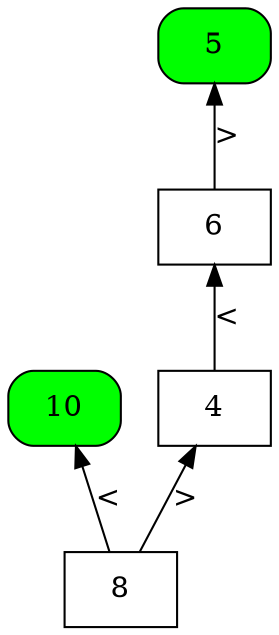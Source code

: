 digraph {
rankdir = BT;
subgraph{
node1 [label="8", shape="box"];
node3 [label="10", shape="box", style="rounded,filled", fillcolor="green"];
node2 [label="4", shape="box"];
node5 [label="6", shape="box"];
node10 [label="5", shape="box", style="rounded,filled", fillcolor="green"];
node1 -> node3 [label="<"]
node1 -> node2 [label=">"]
node2 -> node5 [label="<"]
node5 -> node10 [label=">"]
{rank = same; node1;}
{rank = same; node3; node2;}
{rank = same; node5;}
{rank = same; node10;}
}
}